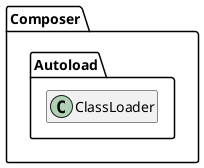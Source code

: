 @startuml
set namespaceSeparator \\
hide members
hide << alias >> circle

class Composer\\Autoload\\ClassLoader
@enduml
